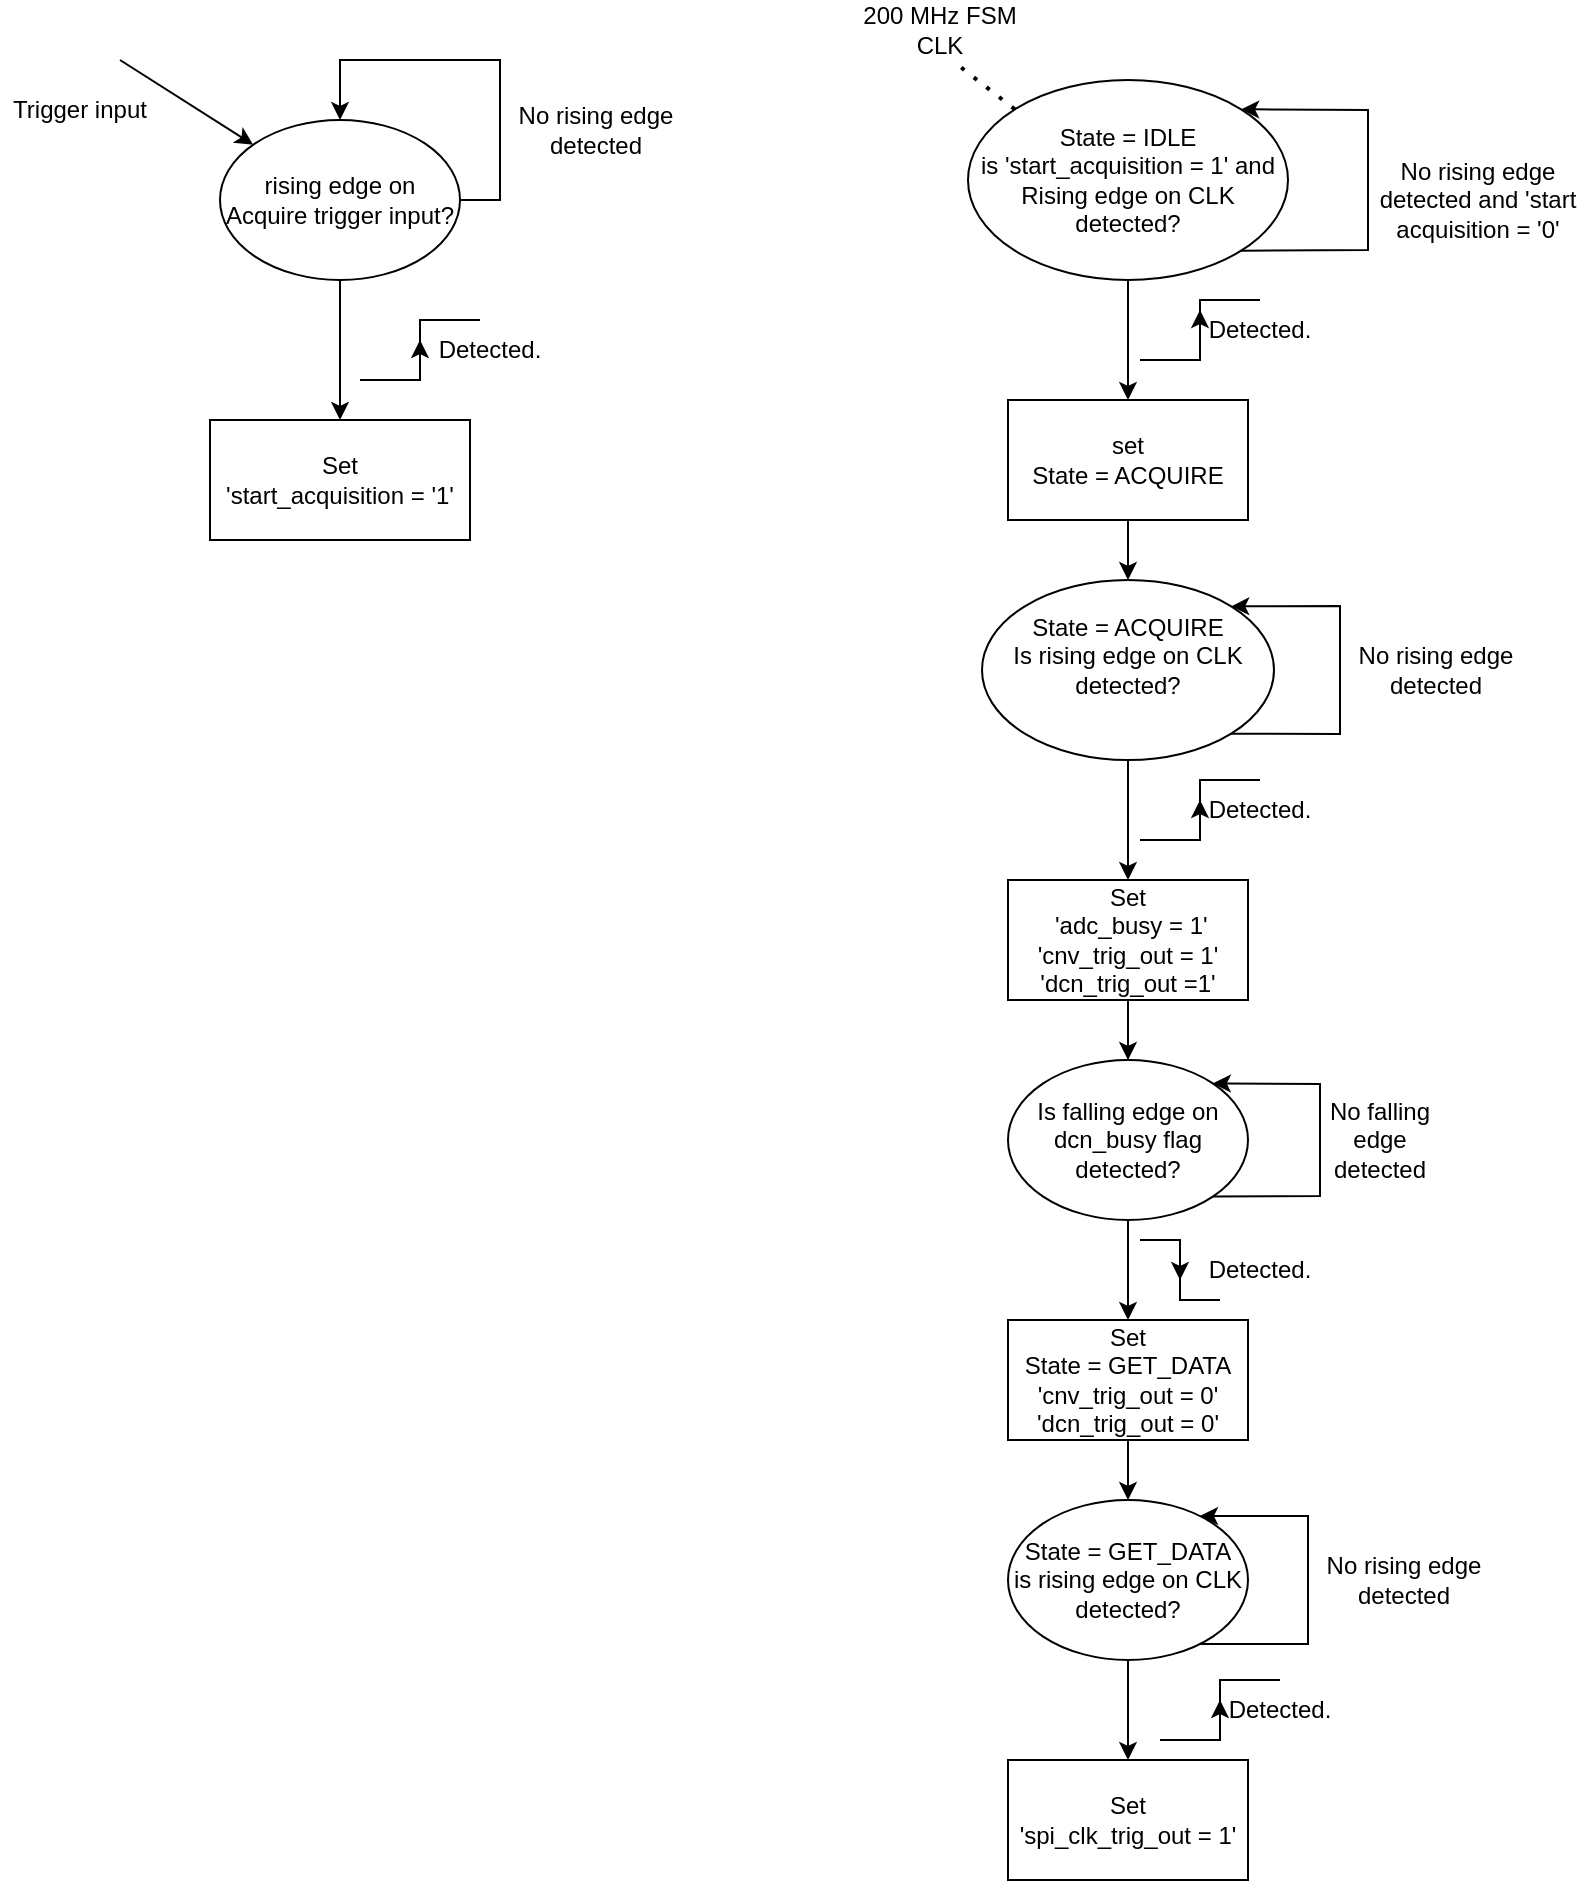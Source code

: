 <mxfile version="24.8.4">
  <diagram name="Side-1" id="GiZLnrztosgHiqI2SzcA">
    <mxGraphModel dx="724" dy="383" grid="1" gridSize="10" guides="1" tooltips="1" connect="1" arrows="1" fold="1" page="1" pageScale="1" pageWidth="827" pageHeight="1169" math="0" shadow="0">
      <root>
        <mxCell id="0" />
        <mxCell id="1" parent="0" />
        <mxCell id="2GaGgROVsI9pFgW1F3i2-2" value="rising edge on Acquire trigger input?" style="ellipse;whiteSpace=wrap;html=1;" vertex="1" parent="1">
          <mxGeometry x="130" y="120" width="120" height="80" as="geometry" />
        </mxCell>
        <mxCell id="2GaGgROVsI9pFgW1F3i2-3" value="No rising edge detected" style="text;html=1;align=center;verticalAlign=middle;whiteSpace=wrap;rounded=0;" vertex="1" parent="1">
          <mxGeometry x="260" y="110" width="116" height="30" as="geometry" />
        </mxCell>
        <mxCell id="2GaGgROVsI9pFgW1F3i2-6" value="" style="curved=0;endArrow=none;html=1;rounded=0;endFill=0;" edge="1" parent="1">
          <mxGeometry width="50" height="50" relative="1" as="geometry">
            <mxPoint x="200" y="250" as="sourcePoint" />
            <mxPoint x="260" y="220" as="targetPoint" />
            <Array as="points">
              <mxPoint x="230" y="250" />
              <mxPoint x="230" y="220" />
            </Array>
          </mxGeometry>
        </mxCell>
        <mxCell id="2GaGgROVsI9pFgW1F3i2-7" value="" style="endArrow=classic;html=1;rounded=0;" edge="1" parent="1">
          <mxGeometry width="50" height="50" relative="1" as="geometry">
            <mxPoint x="230" y="250" as="sourcePoint" />
            <mxPoint x="230" y="230" as="targetPoint" />
            <Array as="points">
              <mxPoint x="230" y="250" />
            </Array>
          </mxGeometry>
        </mxCell>
        <mxCell id="2GaGgROVsI9pFgW1F3i2-8" value="" style="curved=0;endArrow=classic;html=1;rounded=0;entryX=0.5;entryY=0;entryDx=0;entryDy=0;" edge="1" parent="1" target="2GaGgROVsI9pFgW1F3i2-2">
          <mxGeometry width="50" height="50" relative="1" as="geometry">
            <mxPoint x="250" y="160" as="sourcePoint" />
            <mxPoint x="300" y="110" as="targetPoint" />
            <Array as="points">
              <mxPoint x="270" y="160" />
              <mxPoint x="270" y="90" />
              <mxPoint x="190" y="90" />
            </Array>
          </mxGeometry>
        </mxCell>
        <mxCell id="2GaGgROVsI9pFgW1F3i2-11" value="" style="endArrow=classic;html=1;rounded=0;startArrow=none;startFill=0;endFill=1;" edge="1" parent="1" target="2GaGgROVsI9pFgW1F3i2-2">
          <mxGeometry width="50" height="50" relative="1" as="geometry">
            <mxPoint x="80" y="90" as="sourcePoint" />
            <mxPoint x="120" y="60" as="targetPoint" />
          </mxGeometry>
        </mxCell>
        <mxCell id="2GaGgROVsI9pFgW1F3i2-14" value="Trigger input" style="text;html=1;align=center;verticalAlign=middle;whiteSpace=wrap;rounded=0;" vertex="1" parent="1">
          <mxGeometry x="20" y="100" width="80" height="30" as="geometry" />
        </mxCell>
        <mxCell id="2GaGgROVsI9pFgW1F3i2-18" value="&lt;div&gt;State = IDLE&lt;/div&gt;is &#39;start_acquisition = 1&#39; and&lt;br&gt;&lt;div&gt;Rising edge on CLK detected?&lt;/div&gt;" style="ellipse;whiteSpace=wrap;html=1;" vertex="1" parent="1">
          <mxGeometry x="504" y="100" width="160" height="100" as="geometry" />
        </mxCell>
        <mxCell id="2GaGgROVsI9pFgW1F3i2-19" value="" style="curved=0;endArrow=classic;html=1;rounded=0;entryX=1;entryY=0;entryDx=0;entryDy=0;exitX=1;exitY=1;exitDx=0;exitDy=0;" edge="1" parent="1" source="2GaGgROVsI9pFgW1F3i2-18" target="2GaGgROVsI9pFgW1F3i2-18">
          <mxGeometry width="50" height="50" relative="1" as="geometry">
            <mxPoint x="694" y="200" as="sourcePoint" />
            <mxPoint x="744" y="150" as="targetPoint" />
            <Array as="points">
              <mxPoint x="704" y="185" />
              <mxPoint x="704" y="115" />
            </Array>
          </mxGeometry>
        </mxCell>
        <mxCell id="2GaGgROVsI9pFgW1F3i2-21" value="" style="endArrow=none;dashed=1;html=1;dashPattern=1 3;strokeWidth=2;rounded=0;exitX=0;exitY=0;exitDx=0;exitDy=0;entryX=0.616;entryY=1.091;entryDx=0;entryDy=0;entryPerimeter=0;" edge="1" parent="1" source="2GaGgROVsI9pFgW1F3i2-18" target="2GaGgROVsI9pFgW1F3i2-22">
          <mxGeometry width="50" height="50" relative="1" as="geometry">
            <mxPoint x="544" y="140" as="sourcePoint" />
            <mxPoint x="524" y="100" as="targetPoint" />
          </mxGeometry>
        </mxCell>
        <mxCell id="2GaGgROVsI9pFgW1F3i2-22" value="200 MHz FSM CLK" style="text;html=1;align=center;verticalAlign=middle;whiteSpace=wrap;rounded=0;" vertex="1" parent="1">
          <mxGeometry x="450" y="60" width="80" height="30" as="geometry" />
        </mxCell>
        <mxCell id="2GaGgROVsI9pFgW1F3i2-23" value="No rising edge detected and &#39;start acquisition = &#39;0&#39;" style="text;html=1;align=center;verticalAlign=middle;whiteSpace=wrap;rounded=0;" vertex="1" parent="1">
          <mxGeometry x="708" y="145" width="102" height="30" as="geometry" />
        </mxCell>
        <mxCell id="2GaGgROVsI9pFgW1F3i2-24" value="" style="endArrow=none;html=1;rounded=0;entryX=0.5;entryY=1;entryDx=0;entryDy=0;exitX=0.5;exitY=0;exitDx=0;exitDy=0;startArrow=classic;startFill=1;" edge="1" parent="1" source="2GaGgROVsI9pFgW1F3i2-26" target="2GaGgROVsI9pFgW1F3i2-2">
          <mxGeometry width="50" height="50" relative="1" as="geometry">
            <mxPoint x="190" y="240" as="sourcePoint" />
            <mxPoint x="270" y="230" as="targetPoint" />
          </mxGeometry>
        </mxCell>
        <mxCell id="2GaGgROVsI9pFgW1F3i2-26" value="Set&lt;div&gt;&amp;nbsp;&#39;start_acquisition = &#39;1&#39;&amp;nbsp;&lt;/div&gt;" style="rounded=0;whiteSpace=wrap;html=1;" vertex="1" parent="1">
          <mxGeometry x="125" y="270" width="130" height="60" as="geometry" />
        </mxCell>
        <mxCell id="2GaGgROVsI9pFgW1F3i2-29" value="Detected." style="text;html=1;align=center;verticalAlign=middle;whiteSpace=wrap;rounded=0;" vertex="1" parent="1">
          <mxGeometry x="170" y="220" width="190" height="30" as="geometry" />
        </mxCell>
        <mxCell id="2GaGgROVsI9pFgW1F3i2-49" style="edgeStyle=orthogonalEdgeStyle;rounded=0;orthogonalLoop=1;jettySize=auto;html=1;entryX=0.5;entryY=0;entryDx=0;entryDy=0;" edge="1" parent="1" source="2GaGgROVsI9pFgW1F3i2-30" target="2GaGgROVsI9pFgW1F3i2-48">
          <mxGeometry relative="1" as="geometry" />
        </mxCell>
        <mxCell id="2GaGgROVsI9pFgW1F3i2-30" value="State = ACQUIRE&lt;div&gt;Is rising edge on CLK detected?&lt;br&gt;&lt;div&gt;&lt;br&gt;&lt;/div&gt;&lt;/div&gt;" style="ellipse;whiteSpace=wrap;html=1;" vertex="1" parent="1">
          <mxGeometry x="511" y="350" width="146" height="90" as="geometry" />
        </mxCell>
        <mxCell id="2GaGgROVsI9pFgW1F3i2-31" value="" style="endArrow=none;html=1;rounded=0;entryX=0.5;entryY=1;entryDx=0;entryDy=0;startArrow=classic;startFill=1;" edge="1" parent="1" target="2GaGgROVsI9pFgW1F3i2-18">
          <mxGeometry width="50" height="50" relative="1" as="geometry">
            <mxPoint x="584" y="260" as="sourcePoint" />
            <mxPoint x="580" y="290" as="targetPoint" />
          </mxGeometry>
        </mxCell>
        <mxCell id="2GaGgROVsI9pFgW1F3i2-32" value="Detected." style="text;html=1;align=center;verticalAlign=middle;whiteSpace=wrap;rounded=0;" vertex="1" parent="1">
          <mxGeometry x="620" y="210" width="60" height="30" as="geometry" />
        </mxCell>
        <mxCell id="2GaGgROVsI9pFgW1F3i2-33" value="" style="curved=0;endArrow=none;html=1;rounded=0;endFill=0;" edge="1" parent="1">
          <mxGeometry width="50" height="50" relative="1" as="geometry">
            <mxPoint x="590" y="240" as="sourcePoint" />
            <mxPoint x="650" y="210" as="targetPoint" />
            <Array as="points">
              <mxPoint x="620" y="240" />
              <mxPoint x="620" y="210" />
            </Array>
          </mxGeometry>
        </mxCell>
        <mxCell id="2GaGgROVsI9pFgW1F3i2-34" value="" style="endArrow=classic;html=1;rounded=0;" edge="1" parent="1">
          <mxGeometry width="50" height="50" relative="1" as="geometry">
            <mxPoint x="620" y="235" as="sourcePoint" />
            <mxPoint x="620" y="215" as="targetPoint" />
            <Array as="points">
              <mxPoint x="620" y="235" />
            </Array>
          </mxGeometry>
        </mxCell>
        <mxCell id="2GaGgROVsI9pFgW1F3i2-43" style="edgeStyle=orthogonalEdgeStyle;rounded=0;orthogonalLoop=1;jettySize=auto;html=1;entryX=0.5;entryY=0;entryDx=0;entryDy=0;" edge="1" parent="1" source="2GaGgROVsI9pFgW1F3i2-37" target="2GaGgROVsI9pFgW1F3i2-30">
          <mxGeometry relative="1" as="geometry" />
        </mxCell>
        <mxCell id="2GaGgROVsI9pFgW1F3i2-37" value="set&lt;div&gt;State = ACQUIRE&lt;/div&gt;" style="rounded=0;whiteSpace=wrap;html=1;" vertex="1" parent="1">
          <mxGeometry x="524" y="260" width="120" height="60" as="geometry" />
        </mxCell>
        <mxCell id="2GaGgROVsI9pFgW1F3i2-38" value="" style="curved=0;endArrow=classic;html=1;rounded=0;entryX=1;entryY=0;entryDx=0;entryDy=0;exitX=1;exitY=1;exitDx=0;exitDy=0;" edge="1" parent="1" source="2GaGgROVsI9pFgW1F3i2-30" target="2GaGgROVsI9pFgW1F3i2-30">
          <mxGeometry width="50" height="50" relative="1" as="geometry">
            <mxPoint x="690" y="420" as="sourcePoint" />
            <mxPoint x="740" y="370" as="targetPoint" />
            <Array as="points">
              <mxPoint x="690" y="427" />
              <mxPoint x="690" y="363" />
            </Array>
          </mxGeometry>
        </mxCell>
        <mxCell id="2GaGgROVsI9pFgW1F3i2-41" value="No rising edge detected" style="text;html=1;align=center;verticalAlign=middle;whiteSpace=wrap;rounded=0;" vertex="1" parent="1">
          <mxGeometry x="680" y="380" width="116" height="30" as="geometry" />
        </mxCell>
        <mxCell id="2GaGgROVsI9pFgW1F3i2-46" value="" style="curved=0;endArrow=none;html=1;rounded=0;endFill=0;" edge="1" parent="1">
          <mxGeometry width="50" height="50" relative="1" as="geometry">
            <mxPoint x="590" y="480" as="sourcePoint" />
            <mxPoint x="650" y="450" as="targetPoint" />
            <Array as="points">
              <mxPoint x="620" y="480" />
              <mxPoint x="620" y="450" />
            </Array>
          </mxGeometry>
        </mxCell>
        <mxCell id="2GaGgROVsI9pFgW1F3i2-47" value="" style="endArrow=classic;html=1;rounded=0;" edge="1" parent="1">
          <mxGeometry width="50" height="50" relative="1" as="geometry">
            <mxPoint x="620" y="480" as="sourcePoint" />
            <mxPoint x="620" y="460" as="targetPoint" />
            <Array as="points">
              <mxPoint x="620" y="480" />
            </Array>
          </mxGeometry>
        </mxCell>
        <mxCell id="2GaGgROVsI9pFgW1F3i2-52" style="edgeStyle=orthogonalEdgeStyle;rounded=0;orthogonalLoop=1;jettySize=auto;html=1;entryX=0.5;entryY=0;entryDx=0;entryDy=0;" edge="1" parent="1" source="2GaGgROVsI9pFgW1F3i2-48" target="2GaGgROVsI9pFgW1F3i2-51">
          <mxGeometry relative="1" as="geometry" />
        </mxCell>
        <mxCell id="2GaGgROVsI9pFgW1F3i2-48" value="Set&lt;div&gt;&amp;nbsp;&#39;adc_busy = 1&#39;&lt;div&gt;&#39;cnv_trig_out = 1&#39;&lt;/div&gt;&lt;/div&gt;&lt;div&gt;&#39;dcn_trig_out =1&#39;&lt;/div&gt;" style="rounded=0;whiteSpace=wrap;html=1;" vertex="1" parent="1">
          <mxGeometry x="524" y="500" width="120" height="60" as="geometry" />
        </mxCell>
        <mxCell id="2GaGgROVsI9pFgW1F3i2-50" value="Detected." style="text;html=1;align=center;verticalAlign=middle;whiteSpace=wrap;rounded=0;" vertex="1" parent="1">
          <mxGeometry x="620" y="450" width="60" height="30" as="geometry" />
        </mxCell>
        <mxCell id="2GaGgROVsI9pFgW1F3i2-57" value="" style="edgeStyle=orthogonalEdgeStyle;rounded=0;orthogonalLoop=1;jettySize=auto;html=1;endArrow=none;endFill=0;" edge="1" parent="1" source="2GaGgROVsI9pFgW1F3i2-51" target="2GaGgROVsI9pFgW1F3i2-48">
          <mxGeometry relative="1" as="geometry" />
        </mxCell>
        <mxCell id="2GaGgROVsI9pFgW1F3i2-60" style="edgeStyle=orthogonalEdgeStyle;rounded=0;orthogonalLoop=1;jettySize=auto;html=1;entryX=0.5;entryY=0;entryDx=0;entryDy=0;" edge="1" parent="1" source="2GaGgROVsI9pFgW1F3i2-51" target="2GaGgROVsI9pFgW1F3i2-59">
          <mxGeometry relative="1" as="geometry" />
        </mxCell>
        <mxCell id="2GaGgROVsI9pFgW1F3i2-51" value="Is falling edge on dcn_busy flag detected?" style="ellipse;whiteSpace=wrap;html=1;" vertex="1" parent="1">
          <mxGeometry x="524" y="590" width="120" height="80" as="geometry" />
        </mxCell>
        <mxCell id="2GaGgROVsI9pFgW1F3i2-55" value="No falling edge detected" style="text;html=1;align=center;verticalAlign=middle;whiteSpace=wrap;rounded=0;" vertex="1" parent="1">
          <mxGeometry x="680" y="615" width="60" height="30" as="geometry" />
        </mxCell>
        <mxCell id="2GaGgROVsI9pFgW1F3i2-56" value="" style="curved=0;endArrow=classic;html=1;rounded=0;exitX=1;exitY=1;exitDx=0;exitDy=0;entryX=1;entryY=0;entryDx=0;entryDy=0;" edge="1" parent="1" source="2GaGgROVsI9pFgW1F3i2-51" target="2GaGgROVsI9pFgW1F3i2-51">
          <mxGeometry width="50" height="50" relative="1" as="geometry">
            <mxPoint x="664" y="630" as="sourcePoint" />
            <mxPoint x="714" y="580" as="targetPoint" />
            <Array as="points">
              <mxPoint x="680" y="658" />
              <mxPoint x="680" y="602" />
            </Array>
          </mxGeometry>
        </mxCell>
        <mxCell id="2GaGgROVsI9pFgW1F3i2-65" style="edgeStyle=orthogonalEdgeStyle;rounded=0;orthogonalLoop=1;jettySize=auto;html=1;entryX=0.5;entryY=0;entryDx=0;entryDy=0;" edge="1" parent="1" source="2GaGgROVsI9pFgW1F3i2-59" target="2GaGgROVsI9pFgW1F3i2-64">
          <mxGeometry relative="1" as="geometry" />
        </mxCell>
        <mxCell id="2GaGgROVsI9pFgW1F3i2-59" value="Set&lt;div&gt;State = GET_DATA&lt;/div&gt;&lt;div&gt;&#39;cnv_trig_out = 0&#39;&lt;/div&gt;&lt;div&gt;&#39;dcn_trig_out = 0&#39;&lt;/div&gt;" style="rounded=0;whiteSpace=wrap;html=1;" vertex="1" parent="1">
          <mxGeometry x="524" y="720" width="120" height="60" as="geometry" />
        </mxCell>
        <mxCell id="2GaGgROVsI9pFgW1F3i2-61" value="" style="curved=0;endArrow=none;html=1;rounded=0;endFill=0;" edge="1" parent="1">
          <mxGeometry width="50" height="50" relative="1" as="geometry">
            <mxPoint x="590" y="680" as="sourcePoint" />
            <mxPoint x="630" y="710" as="targetPoint" />
            <Array as="points">
              <mxPoint x="610" y="680" />
              <mxPoint x="610" y="710" />
            </Array>
          </mxGeometry>
        </mxCell>
        <mxCell id="2GaGgROVsI9pFgW1F3i2-62" value="" style="endArrow=none;startArrow=classic;html=1;rounded=0;endFill=0;" edge="1" parent="1">
          <mxGeometry width="50" height="50" relative="1" as="geometry">
            <mxPoint x="610" y="700" as="sourcePoint" />
            <mxPoint x="610" y="690" as="targetPoint" />
          </mxGeometry>
        </mxCell>
        <mxCell id="2GaGgROVsI9pFgW1F3i2-63" value="Detected." style="text;html=1;align=center;verticalAlign=middle;whiteSpace=wrap;rounded=0;" vertex="1" parent="1">
          <mxGeometry x="620" y="680" width="60" height="30" as="geometry" />
        </mxCell>
        <mxCell id="2GaGgROVsI9pFgW1F3i2-72" style="edgeStyle=orthogonalEdgeStyle;rounded=0;orthogonalLoop=1;jettySize=auto;html=1;entryX=0.5;entryY=0;entryDx=0;entryDy=0;" edge="1" parent="1" source="2GaGgROVsI9pFgW1F3i2-64" target="2GaGgROVsI9pFgW1F3i2-71">
          <mxGeometry relative="1" as="geometry" />
        </mxCell>
        <mxCell id="2GaGgROVsI9pFgW1F3i2-64" value="State = GET_DATA&lt;div&gt;is rising edge on CLK detected?&lt;/div&gt;" style="ellipse;whiteSpace=wrap;html=1;" vertex="1" parent="1">
          <mxGeometry x="524" y="810" width="120" height="80" as="geometry" />
        </mxCell>
        <mxCell id="2GaGgROVsI9pFgW1F3i2-66" value="" style="curved=0;endArrow=classic;html=1;rounded=0;entryX=1;entryY=0;entryDx=0;entryDy=0;exitX=1;exitY=1;exitDx=0;exitDy=0;" edge="1" parent="1">
          <mxGeometry width="50" height="50" relative="1" as="geometry">
            <mxPoint x="620" y="882" as="sourcePoint" />
            <mxPoint x="620" y="818" as="targetPoint" />
            <Array as="points">
              <mxPoint x="674" y="882" />
              <mxPoint x="674" y="818" />
            </Array>
          </mxGeometry>
        </mxCell>
        <mxCell id="2GaGgROVsI9pFgW1F3i2-67" value="No rising edge detected" style="text;html=1;align=center;verticalAlign=middle;whiteSpace=wrap;rounded=0;" vertex="1" parent="1">
          <mxGeometry x="664" y="835" width="116" height="30" as="geometry" />
        </mxCell>
        <mxCell id="2GaGgROVsI9pFgW1F3i2-68" value="" style="curved=0;endArrow=none;html=1;rounded=0;endFill=0;" edge="1" parent="1">
          <mxGeometry width="50" height="50" relative="1" as="geometry">
            <mxPoint x="600" y="930" as="sourcePoint" />
            <mxPoint x="660" y="900" as="targetPoint" />
            <Array as="points">
              <mxPoint x="630" y="930" />
              <mxPoint x="630" y="900" />
            </Array>
          </mxGeometry>
        </mxCell>
        <mxCell id="2GaGgROVsI9pFgW1F3i2-69" value="" style="endArrow=classic;html=1;rounded=0;" edge="1" parent="1">
          <mxGeometry width="50" height="50" relative="1" as="geometry">
            <mxPoint x="630" y="930" as="sourcePoint" />
            <mxPoint x="630" y="910" as="targetPoint" />
            <Array as="points">
              <mxPoint x="630" y="930" />
            </Array>
          </mxGeometry>
        </mxCell>
        <mxCell id="2GaGgROVsI9pFgW1F3i2-70" value="Detected." style="text;html=1;align=center;verticalAlign=middle;whiteSpace=wrap;rounded=0;" vertex="1" parent="1">
          <mxGeometry x="630" y="900" width="60" height="30" as="geometry" />
        </mxCell>
        <mxCell id="2GaGgROVsI9pFgW1F3i2-71" value="Set&lt;div&gt;&#39;spi_clk_trig_out = 1&#39;&lt;/div&gt;" style="rounded=0;whiteSpace=wrap;html=1;" vertex="1" parent="1">
          <mxGeometry x="524" y="940" width="120" height="60" as="geometry" />
        </mxCell>
      </root>
    </mxGraphModel>
  </diagram>
</mxfile>

